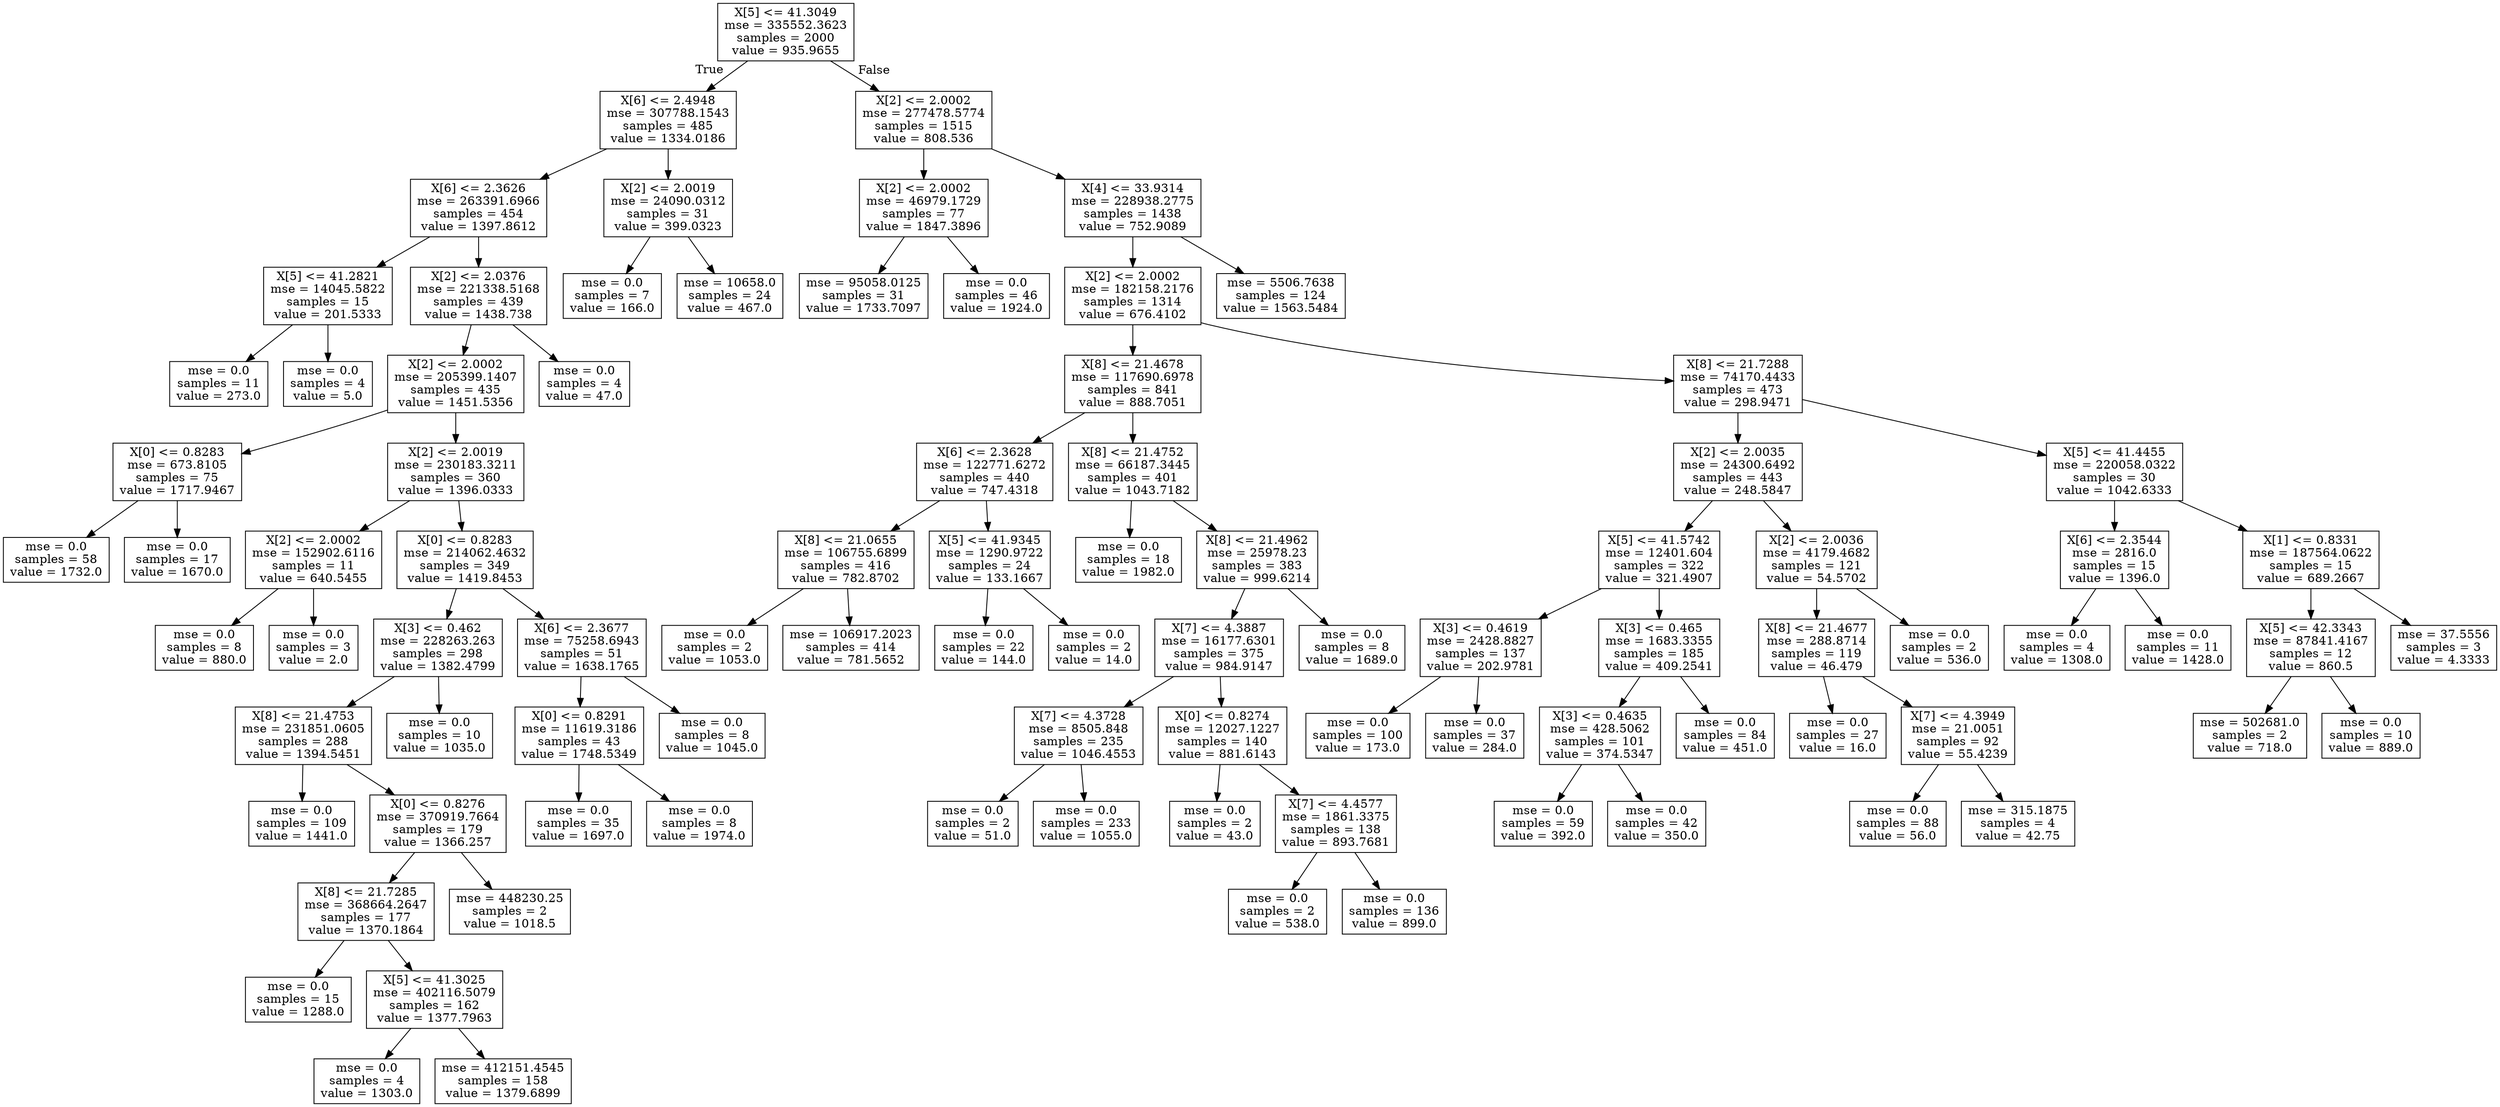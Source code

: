 digraph Tree {
node [shape=box] ;
0 [label="X[5] <= 41.3049\nmse = 335552.3623\nsamples = 2000\nvalue = 935.9655"] ;
1 [label="X[6] <= 2.4948\nmse = 307788.1543\nsamples = 485\nvalue = 1334.0186"] ;
0 -> 1 [labeldistance=2.5, labelangle=45, headlabel="True"] ;
2 [label="X[6] <= 2.3626\nmse = 263391.6966\nsamples = 454\nvalue = 1397.8612"] ;
1 -> 2 ;
3 [label="X[5] <= 41.2821\nmse = 14045.5822\nsamples = 15\nvalue = 201.5333"] ;
2 -> 3 ;
4 [label="mse = 0.0\nsamples = 11\nvalue = 273.0"] ;
3 -> 4 ;
5 [label="mse = 0.0\nsamples = 4\nvalue = 5.0"] ;
3 -> 5 ;
6 [label="X[2] <= 2.0376\nmse = 221338.5168\nsamples = 439\nvalue = 1438.738"] ;
2 -> 6 ;
7 [label="X[2] <= 2.0002\nmse = 205399.1407\nsamples = 435\nvalue = 1451.5356"] ;
6 -> 7 ;
8 [label="X[0] <= 0.8283\nmse = 673.8105\nsamples = 75\nvalue = 1717.9467"] ;
7 -> 8 ;
9 [label="mse = 0.0\nsamples = 58\nvalue = 1732.0"] ;
8 -> 9 ;
10 [label="mse = 0.0\nsamples = 17\nvalue = 1670.0"] ;
8 -> 10 ;
11 [label="X[2] <= 2.0019\nmse = 230183.3211\nsamples = 360\nvalue = 1396.0333"] ;
7 -> 11 ;
12 [label="X[2] <= 2.0002\nmse = 152902.6116\nsamples = 11\nvalue = 640.5455"] ;
11 -> 12 ;
13 [label="mse = 0.0\nsamples = 8\nvalue = 880.0"] ;
12 -> 13 ;
14 [label="mse = 0.0\nsamples = 3\nvalue = 2.0"] ;
12 -> 14 ;
15 [label="X[0] <= 0.8283\nmse = 214062.4632\nsamples = 349\nvalue = 1419.8453"] ;
11 -> 15 ;
16 [label="X[3] <= 0.462\nmse = 228263.263\nsamples = 298\nvalue = 1382.4799"] ;
15 -> 16 ;
17 [label="X[8] <= 21.4753\nmse = 231851.0605\nsamples = 288\nvalue = 1394.5451"] ;
16 -> 17 ;
18 [label="mse = 0.0\nsamples = 109\nvalue = 1441.0"] ;
17 -> 18 ;
19 [label="X[0] <= 0.8276\nmse = 370919.7664\nsamples = 179\nvalue = 1366.257"] ;
17 -> 19 ;
20 [label="X[8] <= 21.7285\nmse = 368664.2647\nsamples = 177\nvalue = 1370.1864"] ;
19 -> 20 ;
21 [label="mse = 0.0\nsamples = 15\nvalue = 1288.0"] ;
20 -> 21 ;
22 [label="X[5] <= 41.3025\nmse = 402116.5079\nsamples = 162\nvalue = 1377.7963"] ;
20 -> 22 ;
23 [label="mse = 0.0\nsamples = 4\nvalue = 1303.0"] ;
22 -> 23 ;
24 [label="mse = 412151.4545\nsamples = 158\nvalue = 1379.6899"] ;
22 -> 24 ;
25 [label="mse = 448230.25\nsamples = 2\nvalue = 1018.5"] ;
19 -> 25 ;
26 [label="mse = 0.0\nsamples = 10\nvalue = 1035.0"] ;
16 -> 26 ;
27 [label="X[6] <= 2.3677\nmse = 75258.6943\nsamples = 51\nvalue = 1638.1765"] ;
15 -> 27 ;
28 [label="X[0] <= 0.8291\nmse = 11619.3186\nsamples = 43\nvalue = 1748.5349"] ;
27 -> 28 ;
29 [label="mse = 0.0\nsamples = 35\nvalue = 1697.0"] ;
28 -> 29 ;
30 [label="mse = 0.0\nsamples = 8\nvalue = 1974.0"] ;
28 -> 30 ;
31 [label="mse = 0.0\nsamples = 8\nvalue = 1045.0"] ;
27 -> 31 ;
32 [label="mse = 0.0\nsamples = 4\nvalue = 47.0"] ;
6 -> 32 ;
33 [label="X[2] <= 2.0019\nmse = 24090.0312\nsamples = 31\nvalue = 399.0323"] ;
1 -> 33 ;
34 [label="mse = 0.0\nsamples = 7\nvalue = 166.0"] ;
33 -> 34 ;
35 [label="mse = 10658.0\nsamples = 24\nvalue = 467.0"] ;
33 -> 35 ;
36 [label="X[2] <= 2.0002\nmse = 277478.5774\nsamples = 1515\nvalue = 808.536"] ;
0 -> 36 [labeldistance=2.5, labelangle=-45, headlabel="False"] ;
37 [label="X[2] <= 2.0002\nmse = 46979.1729\nsamples = 77\nvalue = 1847.3896"] ;
36 -> 37 ;
38 [label="mse = 95058.0125\nsamples = 31\nvalue = 1733.7097"] ;
37 -> 38 ;
39 [label="mse = 0.0\nsamples = 46\nvalue = 1924.0"] ;
37 -> 39 ;
40 [label="X[4] <= 33.9314\nmse = 228938.2775\nsamples = 1438\nvalue = 752.9089"] ;
36 -> 40 ;
41 [label="X[2] <= 2.0002\nmse = 182158.2176\nsamples = 1314\nvalue = 676.4102"] ;
40 -> 41 ;
42 [label="X[8] <= 21.4678\nmse = 117690.6978\nsamples = 841\nvalue = 888.7051"] ;
41 -> 42 ;
43 [label="X[6] <= 2.3628\nmse = 122771.6272\nsamples = 440\nvalue = 747.4318"] ;
42 -> 43 ;
44 [label="X[8] <= 21.0655\nmse = 106755.6899\nsamples = 416\nvalue = 782.8702"] ;
43 -> 44 ;
45 [label="mse = 0.0\nsamples = 2\nvalue = 1053.0"] ;
44 -> 45 ;
46 [label="mse = 106917.2023\nsamples = 414\nvalue = 781.5652"] ;
44 -> 46 ;
47 [label="X[5] <= 41.9345\nmse = 1290.9722\nsamples = 24\nvalue = 133.1667"] ;
43 -> 47 ;
48 [label="mse = 0.0\nsamples = 22\nvalue = 144.0"] ;
47 -> 48 ;
49 [label="mse = 0.0\nsamples = 2\nvalue = 14.0"] ;
47 -> 49 ;
50 [label="X[8] <= 21.4752\nmse = 66187.3445\nsamples = 401\nvalue = 1043.7182"] ;
42 -> 50 ;
51 [label="mse = 0.0\nsamples = 18\nvalue = 1982.0"] ;
50 -> 51 ;
52 [label="X[8] <= 21.4962\nmse = 25978.23\nsamples = 383\nvalue = 999.6214"] ;
50 -> 52 ;
53 [label="X[7] <= 4.3887\nmse = 16177.6301\nsamples = 375\nvalue = 984.9147"] ;
52 -> 53 ;
54 [label="X[7] <= 4.3728\nmse = 8505.848\nsamples = 235\nvalue = 1046.4553"] ;
53 -> 54 ;
55 [label="mse = 0.0\nsamples = 2\nvalue = 51.0"] ;
54 -> 55 ;
56 [label="mse = 0.0\nsamples = 233\nvalue = 1055.0"] ;
54 -> 56 ;
57 [label="X[0] <= 0.8274\nmse = 12027.1227\nsamples = 140\nvalue = 881.6143"] ;
53 -> 57 ;
58 [label="mse = 0.0\nsamples = 2\nvalue = 43.0"] ;
57 -> 58 ;
59 [label="X[7] <= 4.4577\nmse = 1861.3375\nsamples = 138\nvalue = 893.7681"] ;
57 -> 59 ;
60 [label="mse = 0.0\nsamples = 2\nvalue = 538.0"] ;
59 -> 60 ;
61 [label="mse = 0.0\nsamples = 136\nvalue = 899.0"] ;
59 -> 61 ;
62 [label="mse = 0.0\nsamples = 8\nvalue = 1689.0"] ;
52 -> 62 ;
63 [label="X[8] <= 21.7288\nmse = 74170.4433\nsamples = 473\nvalue = 298.9471"] ;
41 -> 63 ;
64 [label="X[2] <= 2.0035\nmse = 24300.6492\nsamples = 443\nvalue = 248.5847"] ;
63 -> 64 ;
65 [label="X[5] <= 41.5742\nmse = 12401.604\nsamples = 322\nvalue = 321.4907"] ;
64 -> 65 ;
66 [label="X[3] <= 0.4619\nmse = 2428.8827\nsamples = 137\nvalue = 202.9781"] ;
65 -> 66 ;
67 [label="mse = 0.0\nsamples = 100\nvalue = 173.0"] ;
66 -> 67 ;
68 [label="mse = 0.0\nsamples = 37\nvalue = 284.0"] ;
66 -> 68 ;
69 [label="X[3] <= 0.465\nmse = 1683.3355\nsamples = 185\nvalue = 409.2541"] ;
65 -> 69 ;
70 [label="X[3] <= 0.4635\nmse = 428.5062\nsamples = 101\nvalue = 374.5347"] ;
69 -> 70 ;
71 [label="mse = 0.0\nsamples = 59\nvalue = 392.0"] ;
70 -> 71 ;
72 [label="mse = 0.0\nsamples = 42\nvalue = 350.0"] ;
70 -> 72 ;
73 [label="mse = 0.0\nsamples = 84\nvalue = 451.0"] ;
69 -> 73 ;
74 [label="X[2] <= 2.0036\nmse = 4179.4682\nsamples = 121\nvalue = 54.5702"] ;
64 -> 74 ;
75 [label="X[8] <= 21.4677\nmse = 288.8714\nsamples = 119\nvalue = 46.479"] ;
74 -> 75 ;
76 [label="mse = 0.0\nsamples = 27\nvalue = 16.0"] ;
75 -> 76 ;
77 [label="X[7] <= 4.3949\nmse = 21.0051\nsamples = 92\nvalue = 55.4239"] ;
75 -> 77 ;
78 [label="mse = 0.0\nsamples = 88\nvalue = 56.0"] ;
77 -> 78 ;
79 [label="mse = 315.1875\nsamples = 4\nvalue = 42.75"] ;
77 -> 79 ;
80 [label="mse = 0.0\nsamples = 2\nvalue = 536.0"] ;
74 -> 80 ;
81 [label="X[5] <= 41.4455\nmse = 220058.0322\nsamples = 30\nvalue = 1042.6333"] ;
63 -> 81 ;
82 [label="X[6] <= 2.3544\nmse = 2816.0\nsamples = 15\nvalue = 1396.0"] ;
81 -> 82 ;
83 [label="mse = 0.0\nsamples = 4\nvalue = 1308.0"] ;
82 -> 83 ;
84 [label="mse = 0.0\nsamples = 11\nvalue = 1428.0"] ;
82 -> 84 ;
85 [label="X[1] <= 0.8331\nmse = 187564.0622\nsamples = 15\nvalue = 689.2667"] ;
81 -> 85 ;
86 [label="X[5] <= 42.3343\nmse = 87841.4167\nsamples = 12\nvalue = 860.5"] ;
85 -> 86 ;
87 [label="mse = 502681.0\nsamples = 2\nvalue = 718.0"] ;
86 -> 87 ;
88 [label="mse = 0.0\nsamples = 10\nvalue = 889.0"] ;
86 -> 88 ;
89 [label="mse = 37.5556\nsamples = 3\nvalue = 4.3333"] ;
85 -> 89 ;
90 [label="mse = 5506.7638\nsamples = 124\nvalue = 1563.5484"] ;
40 -> 90 ;
}